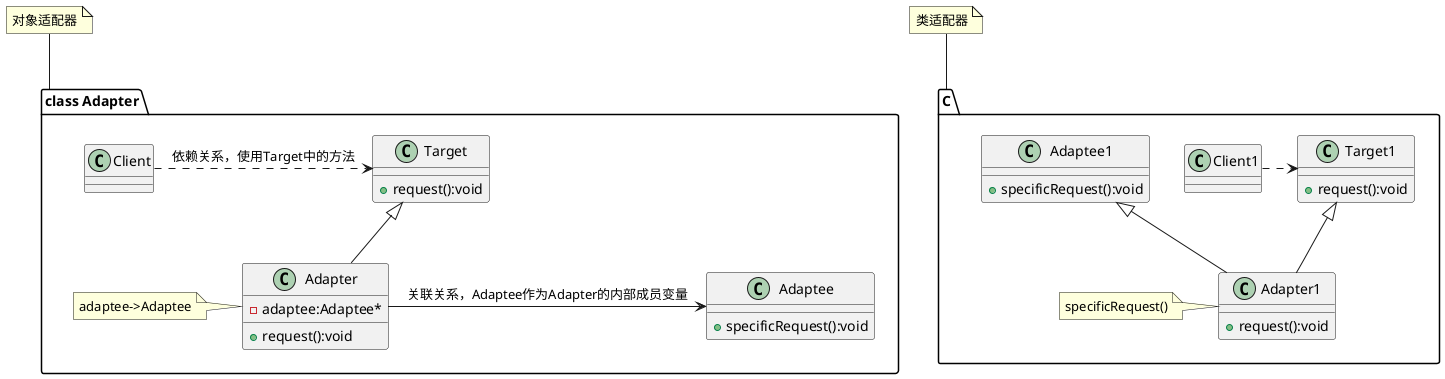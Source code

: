 @startuml

package "class Adapter" as O{
    class Client{
    }
    class Target{
    + request():void
    }
    class Adapter{
    - adaptee:Adaptee*
    + request():void
    }
    class Adaptee{
    + specificRequest():void
    }
    Client .right.> Target :依赖关系，使用Target中的方法
    Adapter -up-|> Target
    Adapter -right-> Adaptee:关联关系，Adaptee作为Adapter的内部成员变量
    note left of Adapter:adaptee->Adaptee
}
note as ObjectAdapter
对象适配器
end note
ObjectAdapter--O


note as ClassAdapter
类适配器
end note
ClassAdapter--C
package "class Adapter_classModel" as C{
       class Client1{
       }
       class Target1{
       + request():void
       }
       class Adapter1{
       + request():void
       }
       class Adaptee1{
       + specificRequest():void
       }
    Client1 .right.> Target1
    Adapter1 -up-|> Target1
    Adapter1 -up-|> Adaptee1

    note left of Adapter1:specificRequest()
}
@enduml